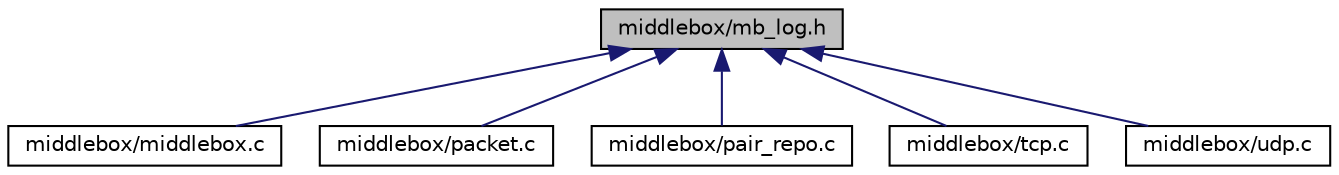 digraph "middlebox/mb_log.h"
{
  edge [fontname="Helvetica",fontsize="10",labelfontname="Helvetica",labelfontsize="10"];
  node [fontname="Helvetica",fontsize="10",shape=record];
  Node1 [label="middlebox/mb_log.h",height=0.2,width=0.4,color="black", fillcolor="grey75", style="filled" fontcolor="black"];
  Node1 -> Node2 [dir="back",color="midnightblue",fontsize="10",style="solid"];
  Node2 [label="middlebox/middlebox.c",height=0.2,width=0.4,color="black", fillcolor="white", style="filled",URL="$middlebox_8c.html",tooltip="This file is the main of the middlebox. "];
  Node1 -> Node3 [dir="back",color="midnightblue",fontsize="10",style="solid"];
  Node3 [label="middlebox/packet.c",height=0.2,width=0.4,color="black", fillcolor="white", style="filled",URL="$packet_8c.html"];
  Node1 -> Node4 [dir="back",color="midnightblue",fontsize="10",style="solid"];
  Node4 [label="middlebox/pair_repo.c",height=0.2,width=0.4,color="black", fillcolor="white", style="filled",URL="$pair__repo_8c.html"];
  Node1 -> Node5 [dir="back",color="midnightblue",fontsize="10",style="solid"];
  Node5 [label="middlebox/tcp.c",height=0.2,width=0.4,color="black", fillcolor="white", style="filled",URL="$tcp_8c.html"];
  Node1 -> Node6 [dir="back",color="midnightblue",fontsize="10",style="solid"];
  Node6 [label="middlebox/udp.c",height=0.2,width=0.4,color="black", fillcolor="white", style="filled",URL="$udp_8c.html"];
}
